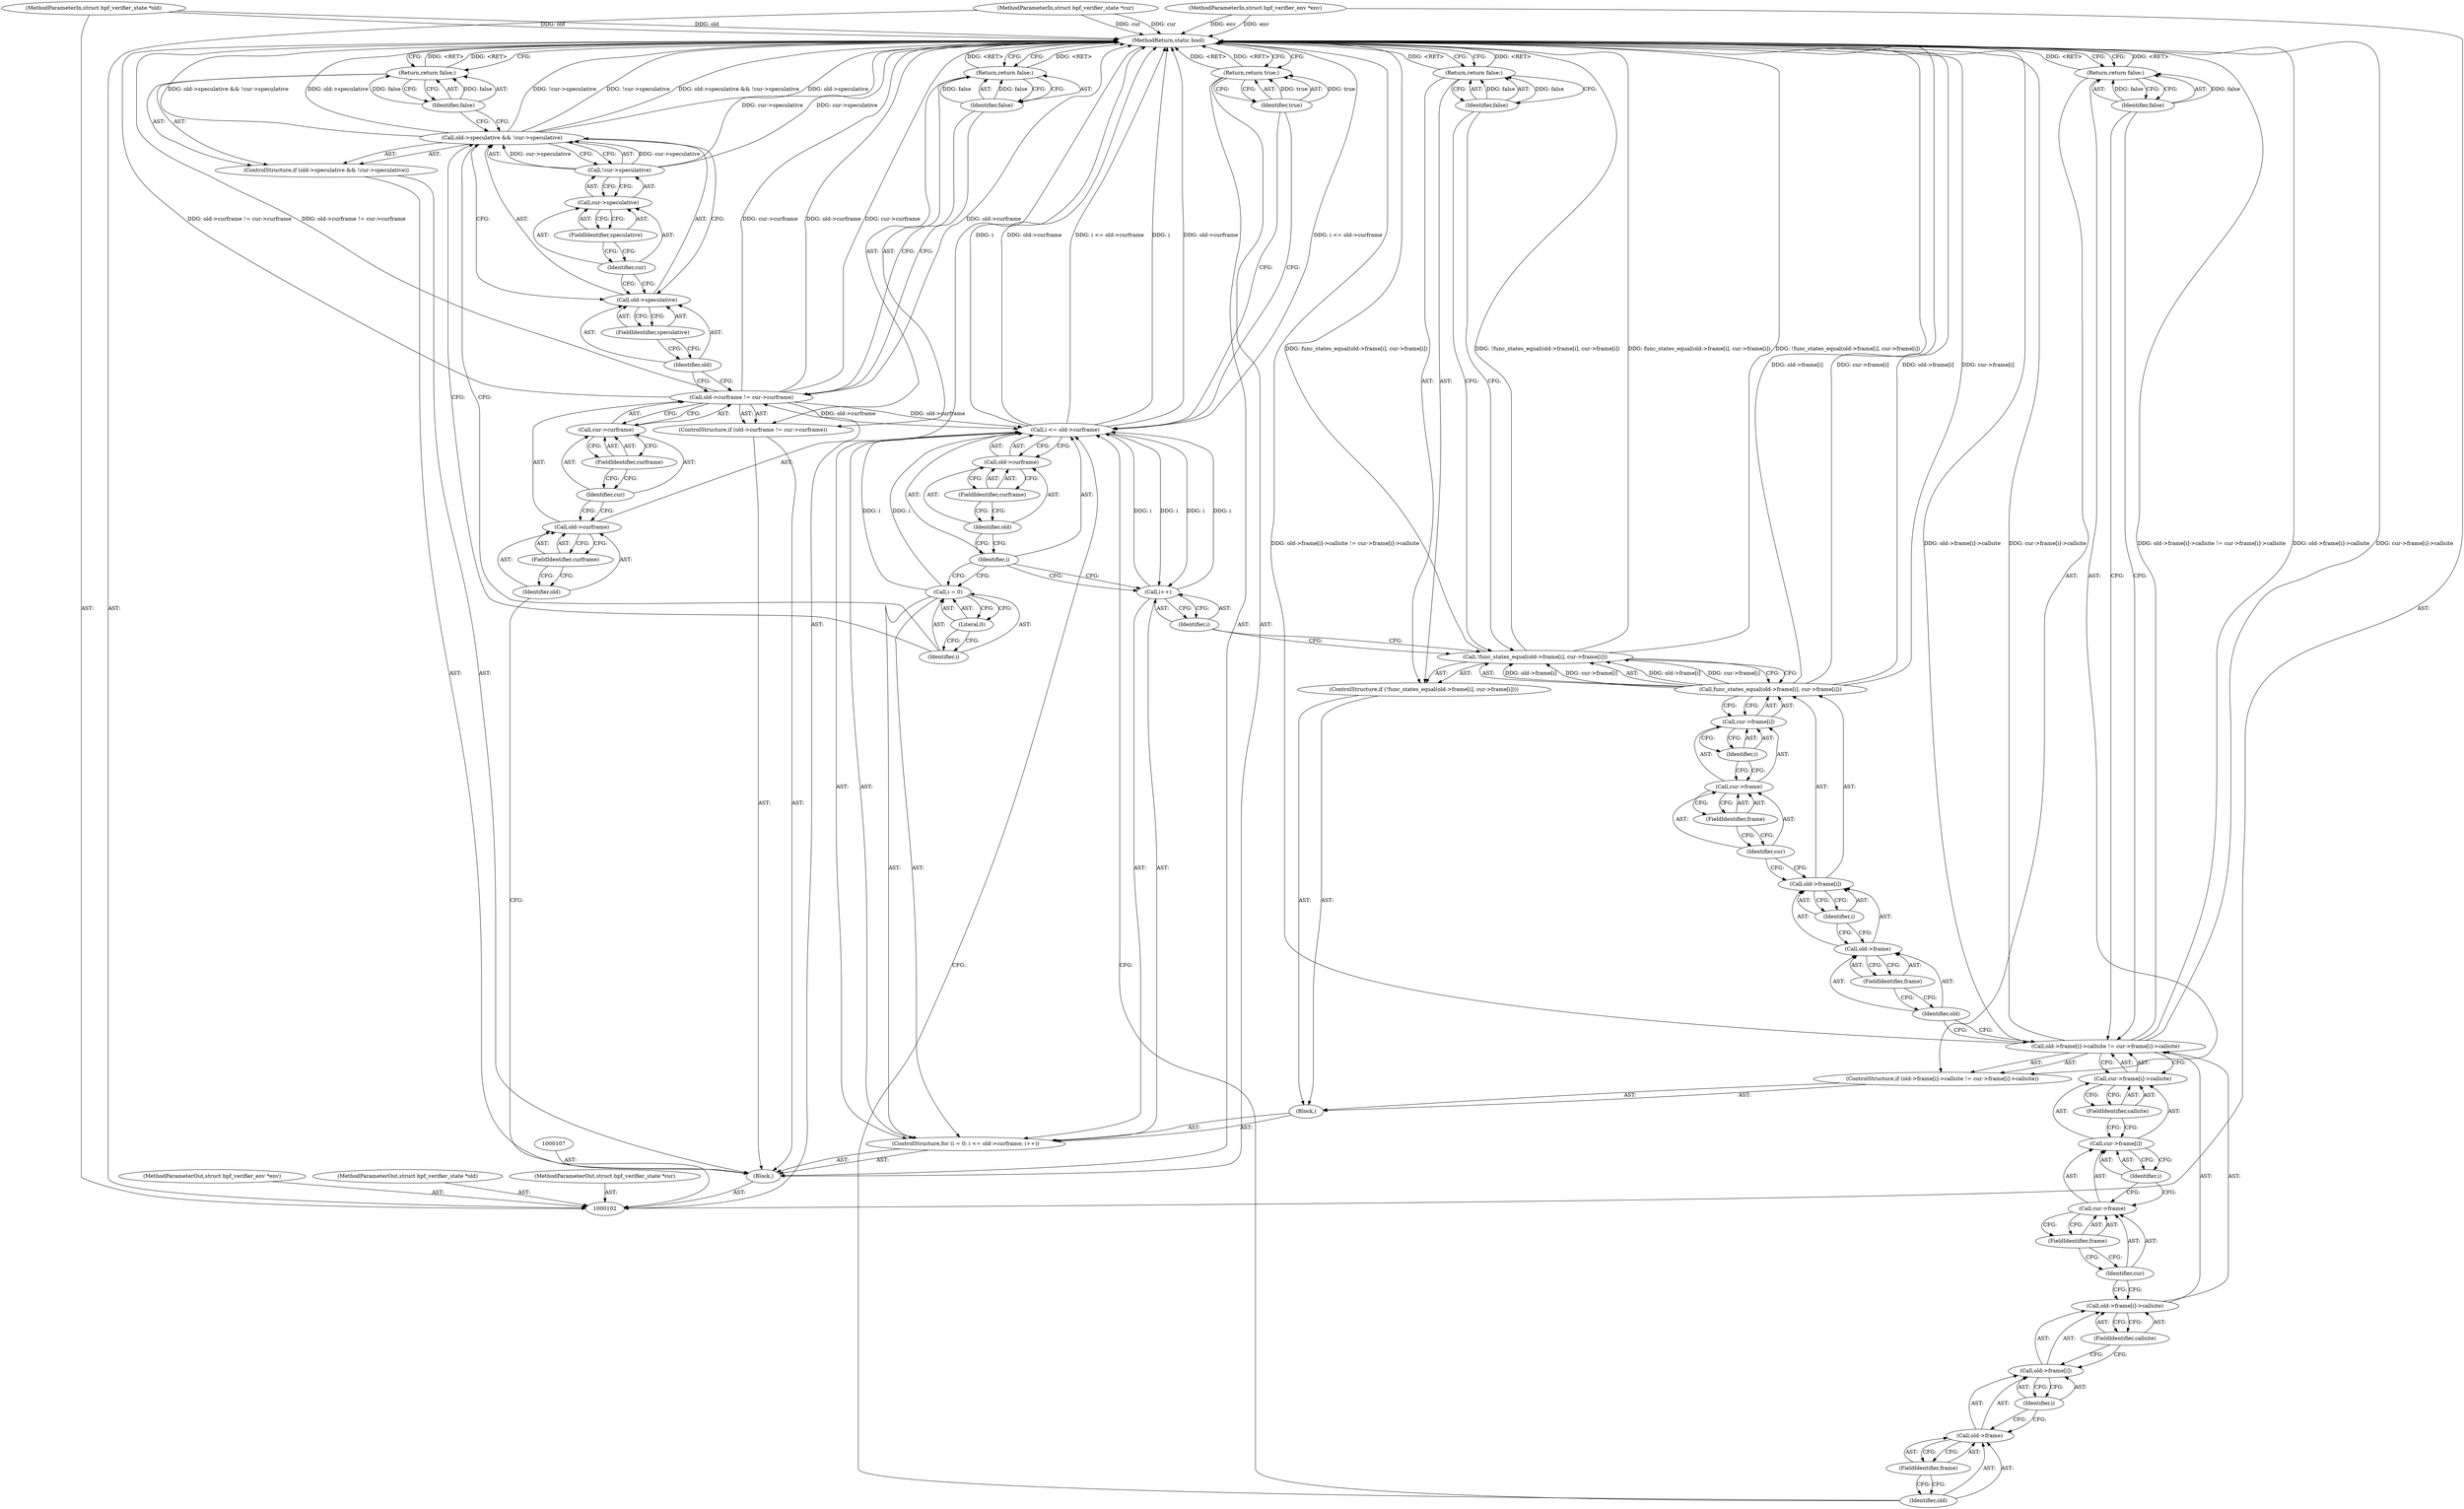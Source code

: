 digraph "0_linux_979d63d50c0c0f7bc537bf821e056cc9fe5abd38_5" {
"1000176" [label="(MethodReturn,static bool)"];
"1000103" [label="(MethodParameterIn,struct bpf_verifier_env *env)"];
"1000227" [label="(MethodParameterOut,struct bpf_verifier_env *env)"];
"1000118" [label="(ControlStructure,if (old->speculative && !cur->speculative))"];
"1000122" [label="(FieldIdentifier,speculative)"];
"1000123" [label="(Call,!cur->speculative)"];
"1000124" [label="(Call,cur->speculative)"];
"1000125" [label="(Identifier,cur)"];
"1000126" [label="(FieldIdentifier,speculative)"];
"1000119" [label="(Call,old->speculative && !cur->speculative)"];
"1000120" [label="(Call,old->speculative)"];
"1000121" [label="(Identifier,old)"];
"1000127" [label="(Return,return false;)"];
"1000128" [label="(Identifier,false)"];
"1000129" [label="(ControlStructure,for (i = 0; i <= old->curframe; i++))"];
"1000132" [label="(Literal,0)"];
"1000133" [label="(Call,i <= old->curframe)"];
"1000134" [label="(Identifier,i)"];
"1000135" [label="(Call,old->curframe)"];
"1000136" [label="(Identifier,old)"];
"1000137" [label="(FieldIdentifier,curframe)"];
"1000138" [label="(Call,i++)"];
"1000139" [label="(Identifier,i)"];
"1000140" [label="(Block,)"];
"1000130" [label="(Call,i = 0)"];
"1000131" [label="(Identifier,i)"];
"1000104" [label="(MethodParameterIn,struct bpf_verifier_state *old)"];
"1000228" [label="(MethodParameterOut,struct bpf_verifier_state *old)"];
"1000147" [label="(FieldIdentifier,frame)"];
"1000148" [label="(Identifier,i)"];
"1000141" [label="(ControlStructure,if (old->frame[i]->callsite != cur->frame[i]->callsite))"];
"1000149" [label="(FieldIdentifier,callsite)"];
"1000150" [label="(Call,cur->frame[i]->callsite)"];
"1000151" [label="(Call,cur->frame[i])"];
"1000152" [label="(Call,cur->frame)"];
"1000153" [label="(Identifier,cur)"];
"1000154" [label="(FieldIdentifier,frame)"];
"1000155" [label="(Identifier,i)"];
"1000156" [label="(FieldIdentifier,callsite)"];
"1000142" [label="(Call,old->frame[i]->callsite != cur->frame[i]->callsite)"];
"1000143" [label="(Call,old->frame[i]->callsite)"];
"1000144" [label="(Call,old->frame[i])"];
"1000145" [label="(Call,old->frame)"];
"1000146" [label="(Identifier,old)"];
"1000158" [label="(Identifier,false)"];
"1000157" [label="(Return,return false;)"];
"1000159" [label="(ControlStructure,if (!func_states_equal(old->frame[i], cur->frame[i])))"];
"1000162" [label="(Call,old->frame[i])"];
"1000163" [label="(Call,old->frame)"];
"1000164" [label="(Identifier,old)"];
"1000165" [label="(FieldIdentifier,frame)"];
"1000166" [label="(Identifier,i)"];
"1000167" [label="(Call,cur->frame[i])"];
"1000168" [label="(Call,cur->frame)"];
"1000169" [label="(Identifier,cur)"];
"1000170" [label="(FieldIdentifier,frame)"];
"1000171" [label="(Identifier,i)"];
"1000160" [label="(Call,!func_states_equal(old->frame[i], cur->frame[i]))"];
"1000161" [label="(Call,func_states_equal(old->frame[i], cur->frame[i]))"];
"1000173" [label="(Identifier,false)"];
"1000172" [label="(Return,return false;)"];
"1000174" [label="(Return,return true;)"];
"1000175" [label="(Identifier,true)"];
"1000105" [label="(MethodParameterIn,struct bpf_verifier_state *cur)"];
"1000229" [label="(MethodParameterOut,struct bpf_verifier_state *cur)"];
"1000106" [label="(Block,)"];
"1000112" [label="(FieldIdentifier,curframe)"];
"1000108" [label="(ControlStructure,if (old->curframe != cur->curframe))"];
"1000113" [label="(Call,cur->curframe)"];
"1000114" [label="(Identifier,cur)"];
"1000115" [label="(FieldIdentifier,curframe)"];
"1000109" [label="(Call,old->curframe != cur->curframe)"];
"1000110" [label="(Call,old->curframe)"];
"1000111" [label="(Identifier,old)"];
"1000117" [label="(Identifier,false)"];
"1000116" [label="(Return,return false;)"];
"1000176" -> "1000102"  [label="AST: "];
"1000176" -> "1000116"  [label="CFG: "];
"1000176" -> "1000127"  [label="CFG: "];
"1000176" -> "1000157"  [label="CFG: "];
"1000176" -> "1000172"  [label="CFG: "];
"1000176" -> "1000174"  [label="CFG: "];
"1000127" -> "1000176"  [label="DDG: <RET>"];
"1000116" -> "1000176"  [label="DDG: <RET>"];
"1000172" -> "1000176"  [label="DDG: <RET>"];
"1000174" -> "1000176"  [label="DDG: <RET>"];
"1000142" -> "1000176"  [label="DDG: old->frame[i]->callsite != cur->frame[i]->callsite"];
"1000142" -> "1000176"  [label="DDG: old->frame[i]->callsite"];
"1000142" -> "1000176"  [label="DDG: cur->frame[i]->callsite"];
"1000104" -> "1000176"  [label="DDG: old"];
"1000105" -> "1000176"  [label="DDG: cur"];
"1000160" -> "1000176"  [label="DDG: !func_states_equal(old->frame[i], cur->frame[i])"];
"1000160" -> "1000176"  [label="DDG: func_states_equal(old->frame[i], cur->frame[i])"];
"1000119" -> "1000176"  [label="DDG: !cur->speculative"];
"1000119" -> "1000176"  [label="DDG: old->speculative && !cur->speculative"];
"1000119" -> "1000176"  [label="DDG: old->speculative"];
"1000133" -> "1000176"  [label="DDG: i <= old->curframe"];
"1000133" -> "1000176"  [label="DDG: i"];
"1000133" -> "1000176"  [label="DDG: old->curframe"];
"1000161" -> "1000176"  [label="DDG: old->frame[i]"];
"1000161" -> "1000176"  [label="DDG: cur->frame[i]"];
"1000109" -> "1000176"  [label="DDG: old->curframe != cur->curframe"];
"1000109" -> "1000176"  [label="DDG: cur->curframe"];
"1000109" -> "1000176"  [label="DDG: old->curframe"];
"1000123" -> "1000176"  [label="DDG: cur->speculative"];
"1000103" -> "1000176"  [label="DDG: env"];
"1000157" -> "1000176"  [label="DDG: <RET>"];
"1000103" -> "1000102"  [label="AST: "];
"1000103" -> "1000176"  [label="DDG: env"];
"1000227" -> "1000102"  [label="AST: "];
"1000118" -> "1000106"  [label="AST: "];
"1000119" -> "1000118"  [label="AST: "];
"1000127" -> "1000118"  [label="AST: "];
"1000122" -> "1000120"  [label="AST: "];
"1000122" -> "1000121"  [label="CFG: "];
"1000120" -> "1000122"  [label="CFG: "];
"1000123" -> "1000119"  [label="AST: "];
"1000123" -> "1000124"  [label="CFG: "];
"1000124" -> "1000123"  [label="AST: "];
"1000119" -> "1000123"  [label="CFG: "];
"1000123" -> "1000176"  [label="DDG: cur->speculative"];
"1000123" -> "1000119"  [label="DDG: cur->speculative"];
"1000124" -> "1000123"  [label="AST: "];
"1000124" -> "1000126"  [label="CFG: "];
"1000125" -> "1000124"  [label="AST: "];
"1000126" -> "1000124"  [label="AST: "];
"1000123" -> "1000124"  [label="CFG: "];
"1000125" -> "1000124"  [label="AST: "];
"1000125" -> "1000120"  [label="CFG: "];
"1000126" -> "1000125"  [label="CFG: "];
"1000126" -> "1000124"  [label="AST: "];
"1000126" -> "1000125"  [label="CFG: "];
"1000124" -> "1000126"  [label="CFG: "];
"1000119" -> "1000118"  [label="AST: "];
"1000119" -> "1000120"  [label="CFG: "];
"1000119" -> "1000123"  [label="CFG: "];
"1000120" -> "1000119"  [label="AST: "];
"1000123" -> "1000119"  [label="AST: "];
"1000128" -> "1000119"  [label="CFG: "];
"1000131" -> "1000119"  [label="CFG: "];
"1000119" -> "1000176"  [label="DDG: !cur->speculative"];
"1000119" -> "1000176"  [label="DDG: old->speculative && !cur->speculative"];
"1000119" -> "1000176"  [label="DDG: old->speculative"];
"1000123" -> "1000119"  [label="DDG: cur->speculative"];
"1000120" -> "1000119"  [label="AST: "];
"1000120" -> "1000122"  [label="CFG: "];
"1000121" -> "1000120"  [label="AST: "];
"1000122" -> "1000120"  [label="AST: "];
"1000125" -> "1000120"  [label="CFG: "];
"1000119" -> "1000120"  [label="CFG: "];
"1000121" -> "1000120"  [label="AST: "];
"1000121" -> "1000109"  [label="CFG: "];
"1000122" -> "1000121"  [label="CFG: "];
"1000127" -> "1000118"  [label="AST: "];
"1000127" -> "1000128"  [label="CFG: "];
"1000128" -> "1000127"  [label="AST: "];
"1000176" -> "1000127"  [label="CFG: "];
"1000127" -> "1000176"  [label="DDG: <RET>"];
"1000128" -> "1000127"  [label="DDG: false"];
"1000128" -> "1000127"  [label="AST: "];
"1000128" -> "1000119"  [label="CFG: "];
"1000127" -> "1000128"  [label="CFG: "];
"1000128" -> "1000127"  [label="DDG: false"];
"1000129" -> "1000106"  [label="AST: "];
"1000130" -> "1000129"  [label="AST: "];
"1000133" -> "1000129"  [label="AST: "];
"1000138" -> "1000129"  [label="AST: "];
"1000140" -> "1000129"  [label="AST: "];
"1000132" -> "1000130"  [label="AST: "];
"1000132" -> "1000131"  [label="CFG: "];
"1000130" -> "1000132"  [label="CFG: "];
"1000133" -> "1000129"  [label="AST: "];
"1000133" -> "1000135"  [label="CFG: "];
"1000134" -> "1000133"  [label="AST: "];
"1000135" -> "1000133"  [label="AST: "];
"1000146" -> "1000133"  [label="CFG: "];
"1000175" -> "1000133"  [label="CFG: "];
"1000133" -> "1000176"  [label="DDG: i <= old->curframe"];
"1000133" -> "1000176"  [label="DDG: i"];
"1000133" -> "1000176"  [label="DDG: old->curframe"];
"1000138" -> "1000133"  [label="DDG: i"];
"1000130" -> "1000133"  [label="DDG: i"];
"1000109" -> "1000133"  [label="DDG: old->curframe"];
"1000133" -> "1000138"  [label="DDG: i"];
"1000134" -> "1000133"  [label="AST: "];
"1000134" -> "1000130"  [label="CFG: "];
"1000134" -> "1000138"  [label="CFG: "];
"1000136" -> "1000134"  [label="CFG: "];
"1000135" -> "1000133"  [label="AST: "];
"1000135" -> "1000137"  [label="CFG: "];
"1000136" -> "1000135"  [label="AST: "];
"1000137" -> "1000135"  [label="AST: "];
"1000133" -> "1000135"  [label="CFG: "];
"1000136" -> "1000135"  [label="AST: "];
"1000136" -> "1000134"  [label="CFG: "];
"1000137" -> "1000136"  [label="CFG: "];
"1000137" -> "1000135"  [label="AST: "];
"1000137" -> "1000136"  [label="CFG: "];
"1000135" -> "1000137"  [label="CFG: "];
"1000138" -> "1000129"  [label="AST: "];
"1000138" -> "1000139"  [label="CFG: "];
"1000139" -> "1000138"  [label="AST: "];
"1000134" -> "1000138"  [label="CFG: "];
"1000138" -> "1000133"  [label="DDG: i"];
"1000133" -> "1000138"  [label="DDG: i"];
"1000139" -> "1000138"  [label="AST: "];
"1000139" -> "1000160"  [label="CFG: "];
"1000138" -> "1000139"  [label="CFG: "];
"1000140" -> "1000129"  [label="AST: "];
"1000141" -> "1000140"  [label="AST: "];
"1000159" -> "1000140"  [label="AST: "];
"1000130" -> "1000129"  [label="AST: "];
"1000130" -> "1000132"  [label="CFG: "];
"1000131" -> "1000130"  [label="AST: "];
"1000132" -> "1000130"  [label="AST: "];
"1000134" -> "1000130"  [label="CFG: "];
"1000130" -> "1000133"  [label="DDG: i"];
"1000131" -> "1000130"  [label="AST: "];
"1000131" -> "1000119"  [label="CFG: "];
"1000132" -> "1000131"  [label="CFG: "];
"1000104" -> "1000102"  [label="AST: "];
"1000104" -> "1000176"  [label="DDG: old"];
"1000228" -> "1000102"  [label="AST: "];
"1000147" -> "1000145"  [label="AST: "];
"1000147" -> "1000146"  [label="CFG: "];
"1000145" -> "1000147"  [label="CFG: "];
"1000148" -> "1000144"  [label="AST: "];
"1000148" -> "1000145"  [label="CFG: "];
"1000144" -> "1000148"  [label="CFG: "];
"1000141" -> "1000140"  [label="AST: "];
"1000142" -> "1000141"  [label="AST: "];
"1000157" -> "1000141"  [label="AST: "];
"1000149" -> "1000143"  [label="AST: "];
"1000149" -> "1000144"  [label="CFG: "];
"1000143" -> "1000149"  [label="CFG: "];
"1000150" -> "1000142"  [label="AST: "];
"1000150" -> "1000156"  [label="CFG: "];
"1000151" -> "1000150"  [label="AST: "];
"1000156" -> "1000150"  [label="AST: "];
"1000142" -> "1000150"  [label="CFG: "];
"1000151" -> "1000150"  [label="AST: "];
"1000151" -> "1000155"  [label="CFG: "];
"1000152" -> "1000151"  [label="AST: "];
"1000155" -> "1000151"  [label="AST: "];
"1000156" -> "1000151"  [label="CFG: "];
"1000152" -> "1000151"  [label="AST: "];
"1000152" -> "1000154"  [label="CFG: "];
"1000153" -> "1000152"  [label="AST: "];
"1000154" -> "1000152"  [label="AST: "];
"1000155" -> "1000152"  [label="CFG: "];
"1000153" -> "1000152"  [label="AST: "];
"1000153" -> "1000143"  [label="CFG: "];
"1000154" -> "1000153"  [label="CFG: "];
"1000154" -> "1000152"  [label="AST: "];
"1000154" -> "1000153"  [label="CFG: "];
"1000152" -> "1000154"  [label="CFG: "];
"1000155" -> "1000151"  [label="AST: "];
"1000155" -> "1000152"  [label="CFG: "];
"1000151" -> "1000155"  [label="CFG: "];
"1000156" -> "1000150"  [label="AST: "];
"1000156" -> "1000151"  [label="CFG: "];
"1000150" -> "1000156"  [label="CFG: "];
"1000142" -> "1000141"  [label="AST: "];
"1000142" -> "1000150"  [label="CFG: "];
"1000143" -> "1000142"  [label="AST: "];
"1000150" -> "1000142"  [label="AST: "];
"1000158" -> "1000142"  [label="CFG: "];
"1000164" -> "1000142"  [label="CFG: "];
"1000142" -> "1000176"  [label="DDG: old->frame[i]->callsite != cur->frame[i]->callsite"];
"1000142" -> "1000176"  [label="DDG: old->frame[i]->callsite"];
"1000142" -> "1000176"  [label="DDG: cur->frame[i]->callsite"];
"1000143" -> "1000142"  [label="AST: "];
"1000143" -> "1000149"  [label="CFG: "];
"1000144" -> "1000143"  [label="AST: "];
"1000149" -> "1000143"  [label="AST: "];
"1000153" -> "1000143"  [label="CFG: "];
"1000144" -> "1000143"  [label="AST: "];
"1000144" -> "1000148"  [label="CFG: "];
"1000145" -> "1000144"  [label="AST: "];
"1000148" -> "1000144"  [label="AST: "];
"1000149" -> "1000144"  [label="CFG: "];
"1000145" -> "1000144"  [label="AST: "];
"1000145" -> "1000147"  [label="CFG: "];
"1000146" -> "1000145"  [label="AST: "];
"1000147" -> "1000145"  [label="AST: "];
"1000148" -> "1000145"  [label="CFG: "];
"1000146" -> "1000145"  [label="AST: "];
"1000146" -> "1000133"  [label="CFG: "];
"1000147" -> "1000146"  [label="CFG: "];
"1000158" -> "1000157"  [label="AST: "];
"1000158" -> "1000142"  [label="CFG: "];
"1000157" -> "1000158"  [label="CFG: "];
"1000158" -> "1000157"  [label="DDG: false"];
"1000157" -> "1000141"  [label="AST: "];
"1000157" -> "1000158"  [label="CFG: "];
"1000158" -> "1000157"  [label="AST: "];
"1000176" -> "1000157"  [label="CFG: "];
"1000157" -> "1000176"  [label="DDG: <RET>"];
"1000158" -> "1000157"  [label="DDG: false"];
"1000159" -> "1000140"  [label="AST: "];
"1000160" -> "1000159"  [label="AST: "];
"1000172" -> "1000159"  [label="AST: "];
"1000162" -> "1000161"  [label="AST: "];
"1000162" -> "1000166"  [label="CFG: "];
"1000163" -> "1000162"  [label="AST: "];
"1000166" -> "1000162"  [label="AST: "];
"1000169" -> "1000162"  [label="CFG: "];
"1000163" -> "1000162"  [label="AST: "];
"1000163" -> "1000165"  [label="CFG: "];
"1000164" -> "1000163"  [label="AST: "];
"1000165" -> "1000163"  [label="AST: "];
"1000166" -> "1000163"  [label="CFG: "];
"1000164" -> "1000163"  [label="AST: "];
"1000164" -> "1000142"  [label="CFG: "];
"1000165" -> "1000164"  [label="CFG: "];
"1000165" -> "1000163"  [label="AST: "];
"1000165" -> "1000164"  [label="CFG: "];
"1000163" -> "1000165"  [label="CFG: "];
"1000166" -> "1000162"  [label="AST: "];
"1000166" -> "1000163"  [label="CFG: "];
"1000162" -> "1000166"  [label="CFG: "];
"1000167" -> "1000161"  [label="AST: "];
"1000167" -> "1000171"  [label="CFG: "];
"1000168" -> "1000167"  [label="AST: "];
"1000171" -> "1000167"  [label="AST: "];
"1000161" -> "1000167"  [label="CFG: "];
"1000168" -> "1000167"  [label="AST: "];
"1000168" -> "1000170"  [label="CFG: "];
"1000169" -> "1000168"  [label="AST: "];
"1000170" -> "1000168"  [label="AST: "];
"1000171" -> "1000168"  [label="CFG: "];
"1000169" -> "1000168"  [label="AST: "];
"1000169" -> "1000162"  [label="CFG: "];
"1000170" -> "1000169"  [label="CFG: "];
"1000170" -> "1000168"  [label="AST: "];
"1000170" -> "1000169"  [label="CFG: "];
"1000168" -> "1000170"  [label="CFG: "];
"1000171" -> "1000167"  [label="AST: "];
"1000171" -> "1000168"  [label="CFG: "];
"1000167" -> "1000171"  [label="CFG: "];
"1000160" -> "1000159"  [label="AST: "];
"1000160" -> "1000161"  [label="CFG: "];
"1000161" -> "1000160"  [label="AST: "];
"1000173" -> "1000160"  [label="CFG: "];
"1000139" -> "1000160"  [label="CFG: "];
"1000160" -> "1000176"  [label="DDG: !func_states_equal(old->frame[i], cur->frame[i])"];
"1000160" -> "1000176"  [label="DDG: func_states_equal(old->frame[i], cur->frame[i])"];
"1000161" -> "1000160"  [label="DDG: old->frame[i]"];
"1000161" -> "1000160"  [label="DDG: cur->frame[i]"];
"1000161" -> "1000160"  [label="AST: "];
"1000161" -> "1000167"  [label="CFG: "];
"1000162" -> "1000161"  [label="AST: "];
"1000167" -> "1000161"  [label="AST: "];
"1000160" -> "1000161"  [label="CFG: "];
"1000161" -> "1000176"  [label="DDG: old->frame[i]"];
"1000161" -> "1000176"  [label="DDG: cur->frame[i]"];
"1000161" -> "1000160"  [label="DDG: old->frame[i]"];
"1000161" -> "1000160"  [label="DDG: cur->frame[i]"];
"1000173" -> "1000172"  [label="AST: "];
"1000173" -> "1000160"  [label="CFG: "];
"1000172" -> "1000173"  [label="CFG: "];
"1000173" -> "1000172"  [label="DDG: false"];
"1000172" -> "1000159"  [label="AST: "];
"1000172" -> "1000173"  [label="CFG: "];
"1000173" -> "1000172"  [label="AST: "];
"1000176" -> "1000172"  [label="CFG: "];
"1000172" -> "1000176"  [label="DDG: <RET>"];
"1000173" -> "1000172"  [label="DDG: false"];
"1000174" -> "1000106"  [label="AST: "];
"1000174" -> "1000175"  [label="CFG: "];
"1000175" -> "1000174"  [label="AST: "];
"1000176" -> "1000174"  [label="CFG: "];
"1000174" -> "1000176"  [label="DDG: <RET>"];
"1000175" -> "1000174"  [label="DDG: true"];
"1000175" -> "1000174"  [label="AST: "];
"1000175" -> "1000133"  [label="CFG: "];
"1000174" -> "1000175"  [label="CFG: "];
"1000175" -> "1000174"  [label="DDG: true"];
"1000105" -> "1000102"  [label="AST: "];
"1000105" -> "1000176"  [label="DDG: cur"];
"1000229" -> "1000102"  [label="AST: "];
"1000106" -> "1000102"  [label="AST: "];
"1000107" -> "1000106"  [label="AST: "];
"1000108" -> "1000106"  [label="AST: "];
"1000118" -> "1000106"  [label="AST: "];
"1000129" -> "1000106"  [label="AST: "];
"1000174" -> "1000106"  [label="AST: "];
"1000112" -> "1000110"  [label="AST: "];
"1000112" -> "1000111"  [label="CFG: "];
"1000110" -> "1000112"  [label="CFG: "];
"1000108" -> "1000106"  [label="AST: "];
"1000109" -> "1000108"  [label="AST: "];
"1000116" -> "1000108"  [label="AST: "];
"1000113" -> "1000109"  [label="AST: "];
"1000113" -> "1000115"  [label="CFG: "];
"1000114" -> "1000113"  [label="AST: "];
"1000115" -> "1000113"  [label="AST: "];
"1000109" -> "1000113"  [label="CFG: "];
"1000114" -> "1000113"  [label="AST: "];
"1000114" -> "1000110"  [label="CFG: "];
"1000115" -> "1000114"  [label="CFG: "];
"1000115" -> "1000113"  [label="AST: "];
"1000115" -> "1000114"  [label="CFG: "];
"1000113" -> "1000115"  [label="CFG: "];
"1000109" -> "1000108"  [label="AST: "];
"1000109" -> "1000113"  [label="CFG: "];
"1000110" -> "1000109"  [label="AST: "];
"1000113" -> "1000109"  [label="AST: "];
"1000117" -> "1000109"  [label="CFG: "];
"1000121" -> "1000109"  [label="CFG: "];
"1000109" -> "1000176"  [label="DDG: old->curframe != cur->curframe"];
"1000109" -> "1000176"  [label="DDG: cur->curframe"];
"1000109" -> "1000176"  [label="DDG: old->curframe"];
"1000109" -> "1000133"  [label="DDG: old->curframe"];
"1000110" -> "1000109"  [label="AST: "];
"1000110" -> "1000112"  [label="CFG: "];
"1000111" -> "1000110"  [label="AST: "];
"1000112" -> "1000110"  [label="AST: "];
"1000114" -> "1000110"  [label="CFG: "];
"1000111" -> "1000110"  [label="AST: "];
"1000111" -> "1000102"  [label="CFG: "];
"1000112" -> "1000111"  [label="CFG: "];
"1000117" -> "1000116"  [label="AST: "];
"1000117" -> "1000109"  [label="CFG: "];
"1000116" -> "1000117"  [label="CFG: "];
"1000117" -> "1000116"  [label="DDG: false"];
"1000116" -> "1000108"  [label="AST: "];
"1000116" -> "1000117"  [label="CFG: "];
"1000117" -> "1000116"  [label="AST: "];
"1000176" -> "1000116"  [label="CFG: "];
"1000116" -> "1000176"  [label="DDG: <RET>"];
"1000117" -> "1000116"  [label="DDG: false"];
}
